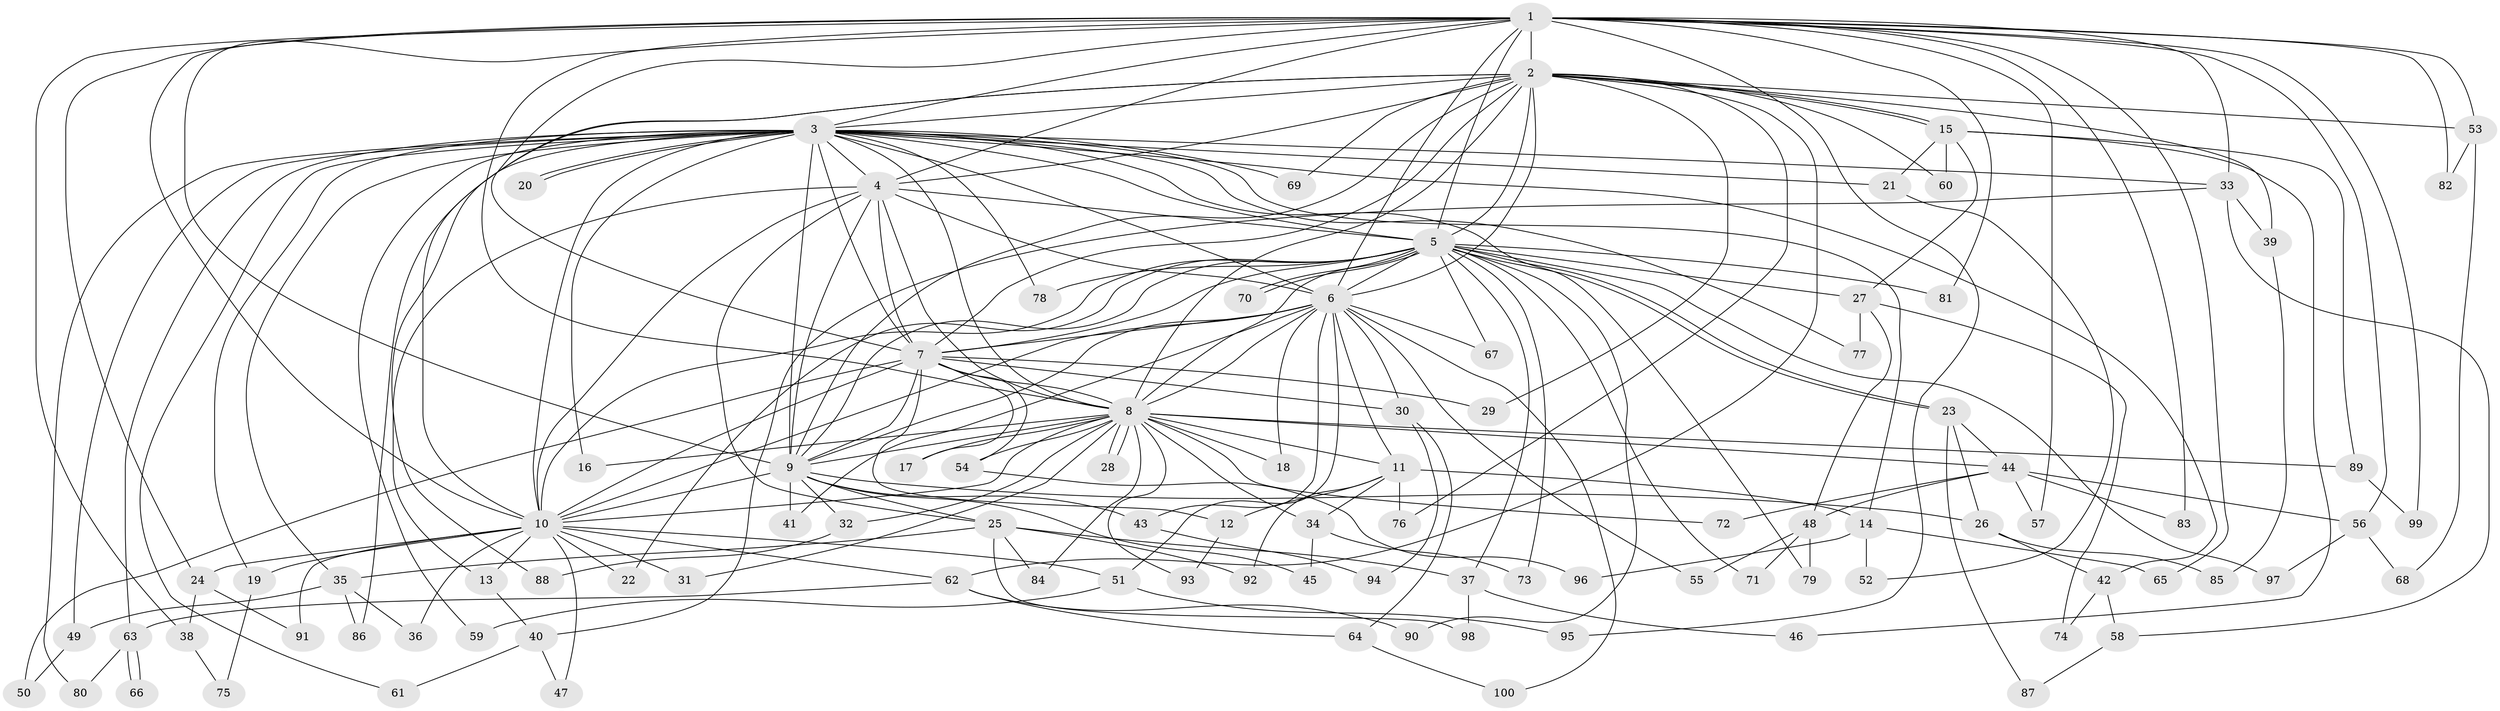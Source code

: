 // Generated by graph-tools (version 1.1) at 2025/38/02/21/25 10:38:53]
// undirected, 100 vertices, 225 edges
graph export_dot {
graph [start="1"]
  node [color=gray90,style=filled];
  1;
  2;
  3;
  4;
  5;
  6;
  7;
  8;
  9;
  10;
  11;
  12;
  13;
  14;
  15;
  16;
  17;
  18;
  19;
  20;
  21;
  22;
  23;
  24;
  25;
  26;
  27;
  28;
  29;
  30;
  31;
  32;
  33;
  34;
  35;
  36;
  37;
  38;
  39;
  40;
  41;
  42;
  43;
  44;
  45;
  46;
  47;
  48;
  49;
  50;
  51;
  52;
  53;
  54;
  55;
  56;
  57;
  58;
  59;
  60;
  61;
  62;
  63;
  64;
  65;
  66;
  67;
  68;
  69;
  70;
  71;
  72;
  73;
  74;
  75;
  76;
  77;
  78;
  79;
  80;
  81;
  82;
  83;
  84;
  85;
  86;
  87;
  88;
  89;
  90;
  91;
  92;
  93;
  94;
  95;
  96;
  97;
  98;
  99;
  100;
  1 -- 2;
  1 -- 3;
  1 -- 4;
  1 -- 5;
  1 -- 6;
  1 -- 7;
  1 -- 8;
  1 -- 9;
  1 -- 10;
  1 -- 24;
  1 -- 33;
  1 -- 38;
  1 -- 53;
  1 -- 56;
  1 -- 57;
  1 -- 65;
  1 -- 81;
  1 -- 82;
  1 -- 83;
  1 -- 95;
  1 -- 99;
  2 -- 3;
  2 -- 4;
  2 -- 5;
  2 -- 6;
  2 -- 7;
  2 -- 8;
  2 -- 9;
  2 -- 10;
  2 -- 15;
  2 -- 15;
  2 -- 29;
  2 -- 39;
  2 -- 53;
  2 -- 60;
  2 -- 62;
  2 -- 69;
  2 -- 76;
  2 -- 86;
  3 -- 4;
  3 -- 5;
  3 -- 6;
  3 -- 7;
  3 -- 8;
  3 -- 9;
  3 -- 10;
  3 -- 14;
  3 -- 16;
  3 -- 19;
  3 -- 20;
  3 -- 20;
  3 -- 21;
  3 -- 33;
  3 -- 35;
  3 -- 42;
  3 -- 49;
  3 -- 59;
  3 -- 61;
  3 -- 63;
  3 -- 69;
  3 -- 77;
  3 -- 78;
  3 -- 79;
  3 -- 80;
  3 -- 88;
  4 -- 5;
  4 -- 6;
  4 -- 7;
  4 -- 8;
  4 -- 9;
  4 -- 10;
  4 -- 13;
  4 -- 25;
  5 -- 6;
  5 -- 7;
  5 -- 8;
  5 -- 9;
  5 -- 10;
  5 -- 22;
  5 -- 23;
  5 -- 23;
  5 -- 27;
  5 -- 37;
  5 -- 67;
  5 -- 70;
  5 -- 70;
  5 -- 71;
  5 -- 73;
  5 -- 78;
  5 -- 81;
  5 -- 90;
  5 -- 97;
  6 -- 7;
  6 -- 8;
  6 -- 9;
  6 -- 10;
  6 -- 11;
  6 -- 18;
  6 -- 30;
  6 -- 41;
  6 -- 43;
  6 -- 51;
  6 -- 55;
  6 -- 67;
  6 -- 100;
  7 -- 8;
  7 -- 9;
  7 -- 10;
  7 -- 12;
  7 -- 17;
  7 -- 29;
  7 -- 30;
  7 -- 50;
  7 -- 54;
  8 -- 9;
  8 -- 10;
  8 -- 11;
  8 -- 16;
  8 -- 17;
  8 -- 18;
  8 -- 28;
  8 -- 28;
  8 -- 31;
  8 -- 32;
  8 -- 34;
  8 -- 44;
  8 -- 54;
  8 -- 72;
  8 -- 84;
  8 -- 89;
  8 -- 93;
  9 -- 10;
  9 -- 25;
  9 -- 26;
  9 -- 32;
  9 -- 41;
  9 -- 43;
  9 -- 45;
  10 -- 13;
  10 -- 19;
  10 -- 22;
  10 -- 24;
  10 -- 31;
  10 -- 36;
  10 -- 47;
  10 -- 51;
  10 -- 62;
  10 -- 91;
  11 -- 12;
  11 -- 14;
  11 -- 34;
  11 -- 76;
  11 -- 92;
  12 -- 93;
  13 -- 40;
  14 -- 52;
  14 -- 65;
  14 -- 96;
  15 -- 21;
  15 -- 27;
  15 -- 46;
  15 -- 60;
  15 -- 89;
  19 -- 75;
  21 -- 52;
  23 -- 26;
  23 -- 44;
  23 -- 87;
  24 -- 38;
  24 -- 91;
  25 -- 35;
  25 -- 37;
  25 -- 84;
  25 -- 92;
  25 -- 98;
  26 -- 42;
  26 -- 85;
  27 -- 48;
  27 -- 74;
  27 -- 77;
  30 -- 64;
  30 -- 94;
  32 -- 88;
  33 -- 39;
  33 -- 40;
  33 -- 58;
  34 -- 45;
  34 -- 73;
  35 -- 36;
  35 -- 49;
  35 -- 86;
  37 -- 46;
  37 -- 98;
  38 -- 75;
  39 -- 85;
  40 -- 47;
  40 -- 61;
  42 -- 58;
  42 -- 74;
  43 -- 94;
  44 -- 48;
  44 -- 56;
  44 -- 57;
  44 -- 72;
  44 -- 83;
  48 -- 55;
  48 -- 71;
  48 -- 79;
  49 -- 50;
  51 -- 59;
  51 -- 95;
  53 -- 68;
  53 -- 82;
  54 -- 96;
  56 -- 68;
  56 -- 97;
  58 -- 87;
  62 -- 63;
  62 -- 64;
  62 -- 90;
  63 -- 66;
  63 -- 66;
  63 -- 80;
  64 -- 100;
  89 -- 99;
}
